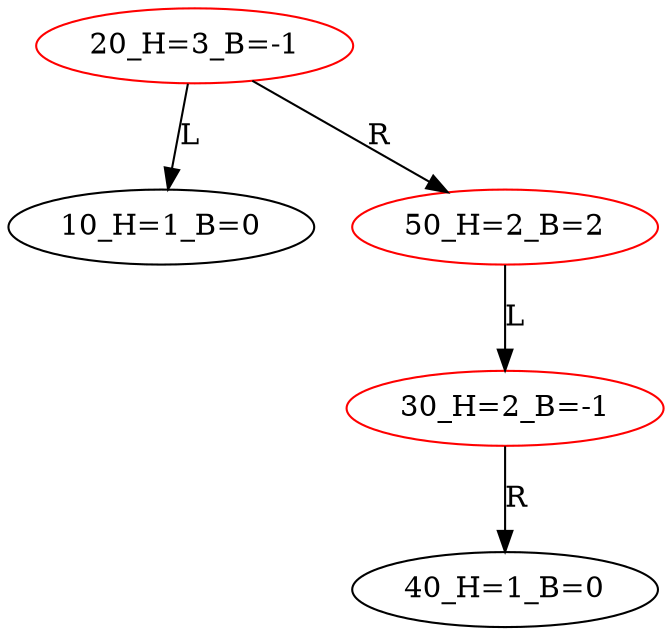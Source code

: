 digraph BiTreeBiTreeInsert {
"20_H=3_B=-1" -> {"10_H=1_B=0"} [label="L"]
"20_H=3_B=-1" -> {"50_H=2_B=2"} [label="R"]
"50_H=2_B=2" -> {"30_H=2_B=-1"} [label="L"]
"30_H=2_B=-1" -> {"40_H=1_B=0"} [label="R"]
"20_H=3_B=-1" [color=red]
"10_H=1_B=0"
"50_H=2_B=2" [color=red]
"30_H=2_B=-1" [color=red]
"40_H=1_B=0"
}
